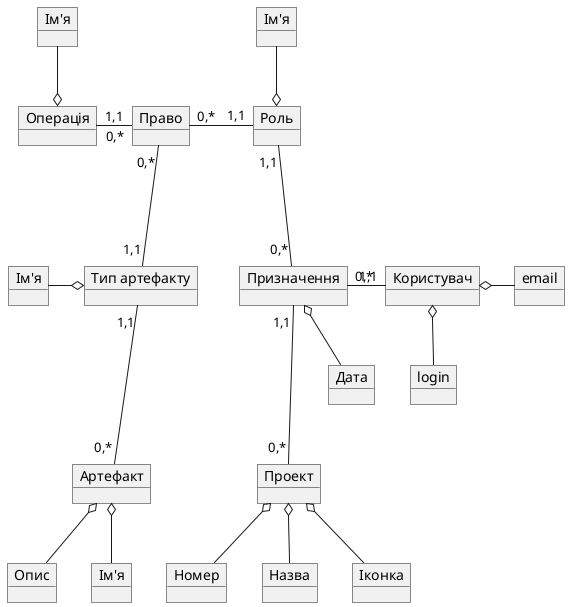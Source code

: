 @startuml



object "Операція" as operation
object "Ім'я" as operationName
object "Право" as privilege
object "Роль" as role
object "Ім'я" as roleName
object "Тип артефакту" as artifactType
object "Ім'я" as artifactTypeName
object "Артефакт" as artifact
object "Ім'я" as artifactName
object "Опис" as description
object "Призначення" as definition
object "Дата" as date
object "Проект" as project
object "Назва" as projectTitle
object "Іконка" as projectIcon
object "Номер" as projectId
object "Користувач" as user
object "email" as email
object "login" as login

operation o-up- operationName
operation "1,1"-right-"0,*" privilege
privilege "0,*"-right-"1,1" role
role o-up- roleName
privilege "0,*"-down--"1,1" artifactType
artifactType o-left- artifactTypeName
artifactType "1,1"---"0,*" artifact
artifact o-down- artifactName
artifact o-down- description
role "1,1"-down--"0,*" definition
definition "0,*"-right-"1,1" user
user o-right- email
user o-down- login
definition o-down- date
definition "1,1"-down--"0,*" project
project o-down- projectTitle
project o-down- projectIcon
project o-down- projectId













@enduml

